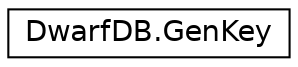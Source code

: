 digraph "Graphical Class Hierarchy"
{
  edge [fontname="Helvetica",fontsize="14",labelfontname="Helvetica",labelfontsize="14"];
  node [fontname="Helvetica",fontsize="14",shape=record];
  rankdir="LR";
  Node1 [label="DwarfDB.GenKey",height=0.2,width=0.4,color="black", fillcolor="white", style="filled",URL="$d1/d60/class_dwarf_d_b_1_1_gen_key.html",tooltip="A class for key generation "];
}
